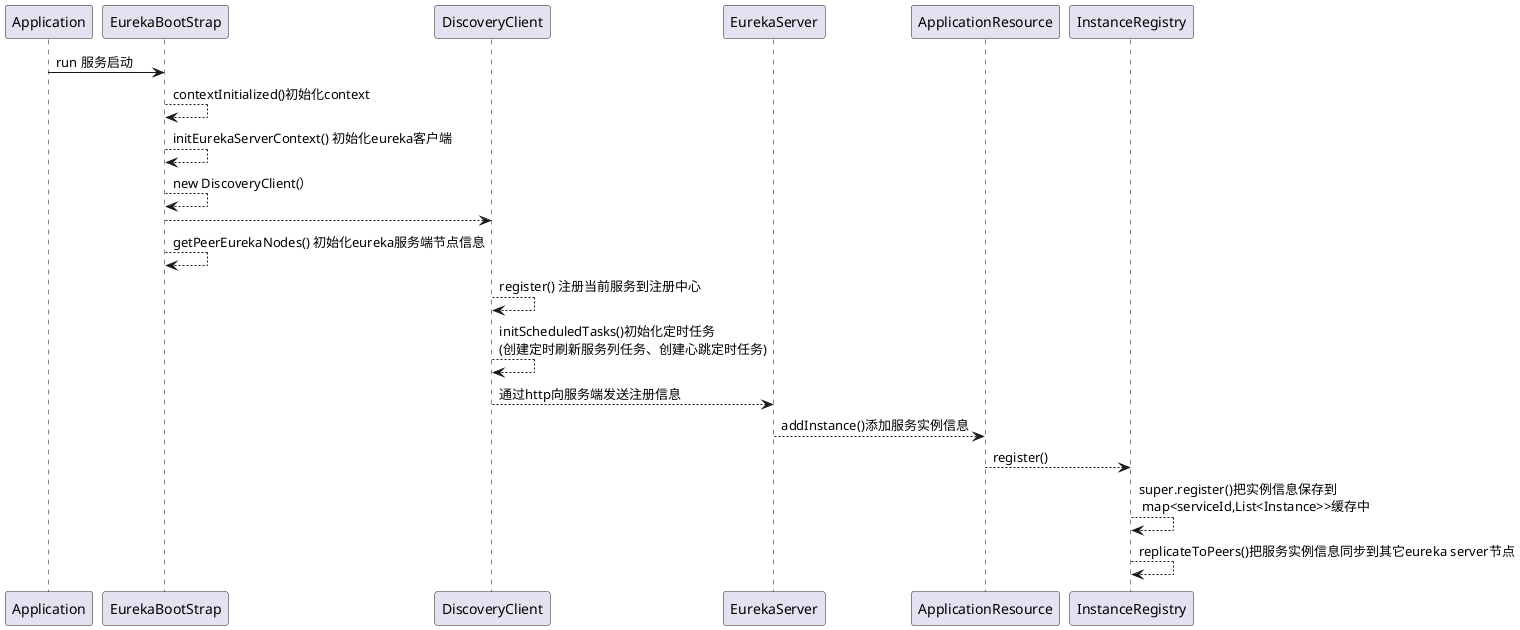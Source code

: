 @startuml
Application -> EurekaBootStrap:run 服务启动
EurekaBootStrap --> EurekaBootStrap:contextInitialized()初始化context
EurekaBootStrap --> EurekaBootStrap:initEurekaServerContext() 初始化eureka客户端
EurekaBootStrap --> EurekaBootStrap:new DiscoveryClient(）
EurekaBootStrap --> DiscoveryClient:
EurekaBootStrap --> EurekaBootStrap:getPeerEurekaNodes() 初始化eureka服务端节点信息
DiscoveryClient --> DiscoveryClient:register() 注册当前服务到注册中心
DiscoveryClient --> DiscoveryClient:initScheduledTasks()初始化定时任务\n(创建定时刷新服务列任务、创建心跳定时任务)
DiscoveryClient --> EurekaServer:通过http向服务端发送注册信息
EurekaServer --> ApplicationResource:addInstance()添加服务实例信息
ApplicationResource --> InstanceRegistry:register()
InstanceRegistry --> InstanceRegistry:super.register()把实例信息保存到\n map<serviceId,List<Instance>>缓存中
InstanceRegistry -->  InstanceRegistry:replicateToPeers()把服务实例信息同步到其它eureka server节点
@enduml